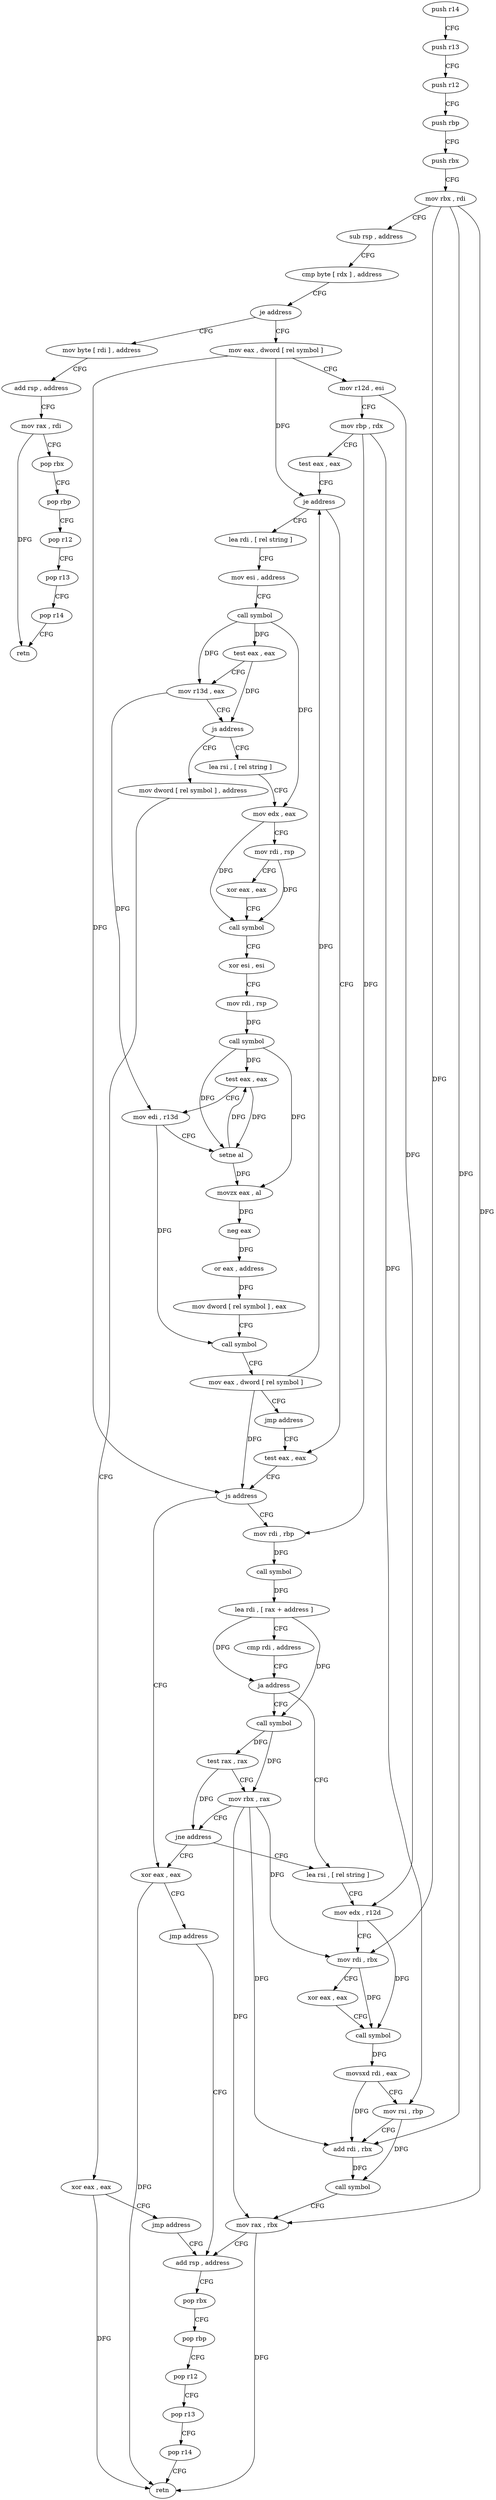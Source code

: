 digraph "func" {
"158688" [label = "push r14" ]
"158690" [label = "push r13" ]
"158692" [label = "push r12" ]
"158694" [label = "push rbp" ]
"158695" [label = "push rbx" ]
"158696" [label = "mov rbx , rdi" ]
"158699" [label = "sub rsp , address" ]
"158703" [label = "cmp byte [ rdx ] , address" ]
"158706" [label = "je address" ]
"158824" [label = "mov byte [ rdi ] , address" ]
"158708" [label = "mov eax , dword [ rel symbol ]" ]
"158827" [label = "add rsp , address" ]
"158831" [label = "mov rax , rdi" ]
"158834" [label = "pop rbx" ]
"158835" [label = "pop rbp" ]
"158836" [label = "pop r12" ]
"158838" [label = "pop r13" ]
"158840" [label = "pop r14" ]
"158842" [label = "retn" ]
"158714" [label = "mov r12d , esi" ]
"158717" [label = "mov rbp , rdx" ]
"158720" [label = "test eax , eax" ]
"158722" [label = "je address" ]
"158848" [label = "lea rdi , [ rel string ]" ]
"158724" [label = "test eax , eax" ]
"158855" [label = "mov esi , address" ]
"158860" [label = "call symbol" ]
"158865" [label = "test eax , eax" ]
"158867" [label = "mov r13d , eax" ]
"158870" [label = "js address" ]
"158944" [label = "mov dword [ rel symbol ] , address" ]
"158872" [label = "lea rsi , [ rel string ]" ]
"158726" [label = "js address" ]
"158813" [label = "xor eax , eax" ]
"158728" [label = "mov rdi , rbp" ]
"158954" [label = "xor eax , eax" ]
"158956" [label = "jmp address" ]
"158786" [label = "add rsp , address" ]
"158879" [label = "mov edx , eax" ]
"158881" [label = "mov rdi , rsp" ]
"158884" [label = "xor eax , eax" ]
"158886" [label = "call symbol" ]
"158891" [label = "xor esi , esi" ]
"158893" [label = "mov rdi , rsp" ]
"158896" [label = "call symbol" ]
"158901" [label = "test eax , eax" ]
"158903" [label = "mov edi , r13d" ]
"158906" [label = "setne al" ]
"158909" [label = "movzx eax , al" ]
"158912" [label = "neg eax" ]
"158914" [label = "or eax , address" ]
"158917" [label = "mov dword [ rel symbol ] , eax" ]
"158923" [label = "call symbol" ]
"158928" [label = "mov eax , dword [ rel symbol ]" ]
"158934" [label = "jmp address" ]
"158815" [label = "jmp address" ]
"158731" [label = "call symbol" ]
"158736" [label = "lea rdi , [ rax + address ]" ]
"158740" [label = "cmp rdi , address" ]
"158747" [label = "ja address" ]
"158800" [label = "call symbol" ]
"158749" [label = "lea rsi , [ rel string ]" ]
"158790" [label = "pop rbx" ]
"158791" [label = "pop rbp" ]
"158792" [label = "pop r12" ]
"158794" [label = "pop r13" ]
"158796" [label = "pop r14" ]
"158798" [label = "retn" ]
"158805" [label = "test rax , rax" ]
"158808" [label = "mov rbx , rax" ]
"158811" [label = "jne address" ]
"158756" [label = "mov edx , r12d" ]
"158759" [label = "mov rdi , rbx" ]
"158762" [label = "xor eax , eax" ]
"158764" [label = "call symbol" ]
"158769" [label = "movsxd rdi , eax" ]
"158772" [label = "mov rsi , rbp" ]
"158775" [label = "add rdi , rbx" ]
"158778" [label = "call symbol" ]
"158783" [label = "mov rax , rbx" ]
"158688" -> "158690" [ label = "CFG" ]
"158690" -> "158692" [ label = "CFG" ]
"158692" -> "158694" [ label = "CFG" ]
"158694" -> "158695" [ label = "CFG" ]
"158695" -> "158696" [ label = "CFG" ]
"158696" -> "158699" [ label = "CFG" ]
"158696" -> "158759" [ label = "DFG" ]
"158696" -> "158775" [ label = "DFG" ]
"158696" -> "158783" [ label = "DFG" ]
"158699" -> "158703" [ label = "CFG" ]
"158703" -> "158706" [ label = "CFG" ]
"158706" -> "158824" [ label = "CFG" ]
"158706" -> "158708" [ label = "CFG" ]
"158824" -> "158827" [ label = "CFG" ]
"158708" -> "158714" [ label = "CFG" ]
"158708" -> "158722" [ label = "DFG" ]
"158708" -> "158726" [ label = "DFG" ]
"158827" -> "158831" [ label = "CFG" ]
"158831" -> "158834" [ label = "CFG" ]
"158831" -> "158842" [ label = "DFG" ]
"158834" -> "158835" [ label = "CFG" ]
"158835" -> "158836" [ label = "CFG" ]
"158836" -> "158838" [ label = "CFG" ]
"158838" -> "158840" [ label = "CFG" ]
"158840" -> "158842" [ label = "CFG" ]
"158714" -> "158717" [ label = "CFG" ]
"158714" -> "158756" [ label = "DFG" ]
"158717" -> "158720" [ label = "CFG" ]
"158717" -> "158728" [ label = "DFG" ]
"158717" -> "158772" [ label = "DFG" ]
"158720" -> "158722" [ label = "CFG" ]
"158722" -> "158848" [ label = "CFG" ]
"158722" -> "158724" [ label = "CFG" ]
"158848" -> "158855" [ label = "CFG" ]
"158724" -> "158726" [ label = "CFG" ]
"158855" -> "158860" [ label = "CFG" ]
"158860" -> "158865" [ label = "DFG" ]
"158860" -> "158867" [ label = "DFG" ]
"158860" -> "158879" [ label = "DFG" ]
"158865" -> "158867" [ label = "CFG" ]
"158865" -> "158870" [ label = "DFG" ]
"158867" -> "158870" [ label = "CFG" ]
"158867" -> "158903" [ label = "DFG" ]
"158870" -> "158944" [ label = "CFG" ]
"158870" -> "158872" [ label = "CFG" ]
"158944" -> "158954" [ label = "CFG" ]
"158872" -> "158879" [ label = "CFG" ]
"158726" -> "158813" [ label = "CFG" ]
"158726" -> "158728" [ label = "CFG" ]
"158813" -> "158815" [ label = "CFG" ]
"158813" -> "158798" [ label = "DFG" ]
"158728" -> "158731" [ label = "DFG" ]
"158954" -> "158956" [ label = "CFG" ]
"158954" -> "158798" [ label = "DFG" ]
"158956" -> "158786" [ label = "CFG" ]
"158786" -> "158790" [ label = "CFG" ]
"158879" -> "158881" [ label = "CFG" ]
"158879" -> "158886" [ label = "DFG" ]
"158881" -> "158884" [ label = "CFG" ]
"158881" -> "158886" [ label = "DFG" ]
"158884" -> "158886" [ label = "CFG" ]
"158886" -> "158891" [ label = "CFG" ]
"158891" -> "158893" [ label = "CFG" ]
"158893" -> "158896" [ label = "DFG" ]
"158896" -> "158901" [ label = "DFG" ]
"158896" -> "158906" [ label = "DFG" ]
"158896" -> "158909" [ label = "DFG" ]
"158901" -> "158903" [ label = "CFG" ]
"158901" -> "158906" [ label = "DFG" ]
"158903" -> "158906" [ label = "CFG" ]
"158903" -> "158923" [ label = "DFG" ]
"158906" -> "158909" [ label = "DFG" ]
"158906" -> "158901" [ label = "DFG" ]
"158909" -> "158912" [ label = "DFG" ]
"158912" -> "158914" [ label = "DFG" ]
"158914" -> "158917" [ label = "DFG" ]
"158917" -> "158923" [ label = "CFG" ]
"158923" -> "158928" [ label = "CFG" ]
"158928" -> "158934" [ label = "CFG" ]
"158928" -> "158722" [ label = "DFG" ]
"158928" -> "158726" [ label = "DFG" ]
"158934" -> "158724" [ label = "CFG" ]
"158815" -> "158786" [ label = "CFG" ]
"158731" -> "158736" [ label = "DFG" ]
"158736" -> "158740" [ label = "CFG" ]
"158736" -> "158747" [ label = "DFG" ]
"158736" -> "158800" [ label = "DFG" ]
"158740" -> "158747" [ label = "CFG" ]
"158747" -> "158800" [ label = "CFG" ]
"158747" -> "158749" [ label = "CFG" ]
"158800" -> "158805" [ label = "DFG" ]
"158800" -> "158808" [ label = "DFG" ]
"158749" -> "158756" [ label = "CFG" ]
"158790" -> "158791" [ label = "CFG" ]
"158791" -> "158792" [ label = "CFG" ]
"158792" -> "158794" [ label = "CFG" ]
"158794" -> "158796" [ label = "CFG" ]
"158796" -> "158798" [ label = "CFG" ]
"158805" -> "158808" [ label = "CFG" ]
"158805" -> "158811" [ label = "DFG" ]
"158808" -> "158811" [ label = "CFG" ]
"158808" -> "158759" [ label = "DFG" ]
"158808" -> "158775" [ label = "DFG" ]
"158808" -> "158783" [ label = "DFG" ]
"158811" -> "158749" [ label = "CFG" ]
"158811" -> "158813" [ label = "CFG" ]
"158756" -> "158759" [ label = "CFG" ]
"158756" -> "158764" [ label = "DFG" ]
"158759" -> "158762" [ label = "CFG" ]
"158759" -> "158764" [ label = "DFG" ]
"158762" -> "158764" [ label = "CFG" ]
"158764" -> "158769" [ label = "DFG" ]
"158769" -> "158772" [ label = "CFG" ]
"158769" -> "158775" [ label = "DFG" ]
"158772" -> "158775" [ label = "CFG" ]
"158772" -> "158778" [ label = "DFG" ]
"158775" -> "158778" [ label = "DFG" ]
"158778" -> "158783" [ label = "CFG" ]
"158783" -> "158786" [ label = "CFG" ]
"158783" -> "158798" [ label = "DFG" ]
}
